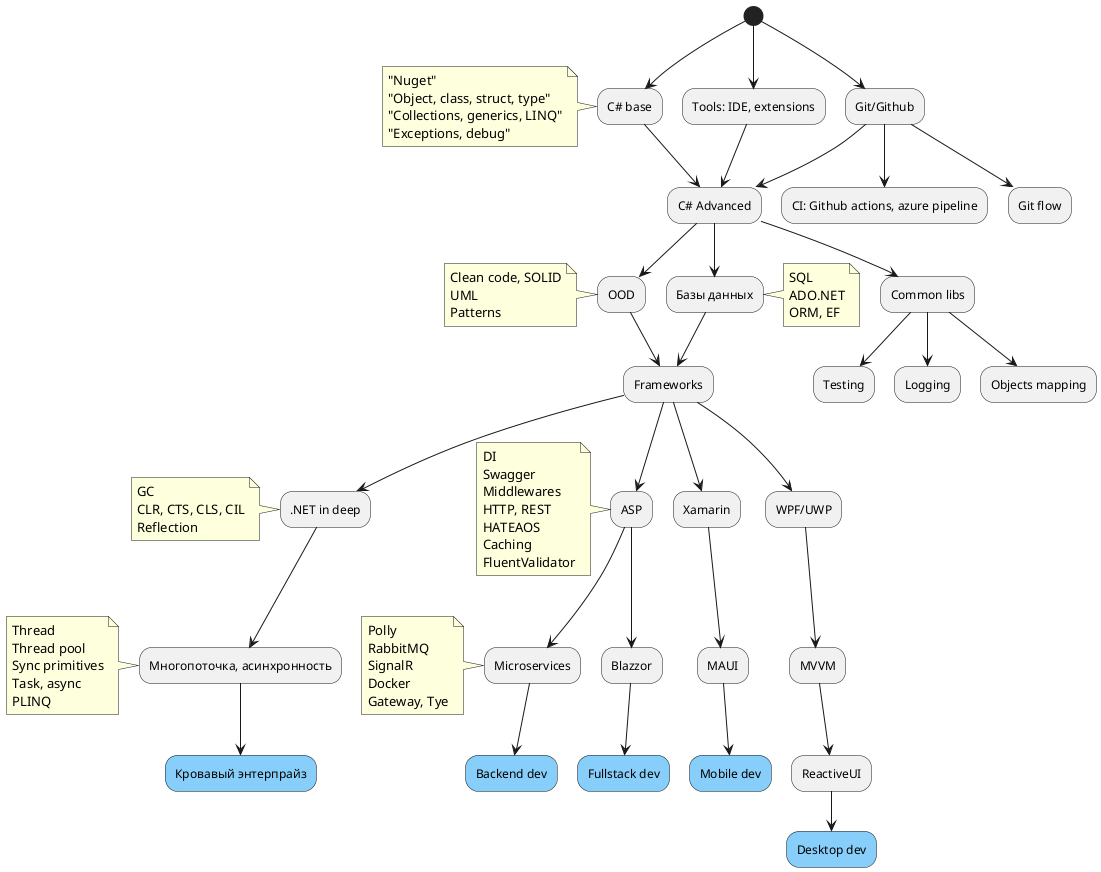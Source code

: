 @startuml
skinparam activity {
  BackgroundColor<< Dev >> LightSkyBlue
}

(*) --> "C# base"
note left
"Nuget"
"Object, class, struct, type"
"Collections, generics, LINQ"
"Exceptions, debug"
end note

"C# base" --> "C# Advanced"

(*) --> "Tools: IDE, extensions"
"Tools: IDE, extensions" --> "C# Advanced"

(*) --> "Git/Github"
"Git/Github" --> "C# Advanced"

"Git/Github" --> "CI: Github actions, azure pipeline"
"Git/Github" --> "Git flow"

"C# Advanced" --> "Common libs"
"Common libs" --> "Testing"
"Common libs" --> "Logging"
"Common libs" --> "Objects mapping"

"C# Advanced" --> "OOD"
note left
Clean code, SOLID
UML
Patterns
end note

"C# Advanced" --> "Базы данных"
note right
SQL
ADO.NET
ORM, EF
end note

"OOD" --> Frameworks
"Базы данных" --> Frameworks

Frameworks --> ".NET in deep"
note left
GC
CLR, CTS, CLS, CIL
Reflection
end note

--> "Многопоточка, асинхронность"
note left
Thread
Thread pool
Sync primitives
Task, async
PLINQ
end note
--> "Кровавый энтерпрайз" << Dev >>

Frameworks --> "Xamarin"
--> "MAUI"
--> "Mobile dev" << Dev >>

Frameworks --> "WPF/UWP"
--> "MVVM"
--> "ReactiveUI"
--> "Desktop dev" << Dev >>

Frameworks --> "ASP"
note left
DI
Swagger
Middlewares
HTTP, REST
HATEAOS
Caching
FluentValidator
end note

"ASP" --> "Blazzor"
"Blazzor" --> "Fullstack dev" << Dev >>

"ASP" --> "Microservices"
note left
Polly
RabbitMQ
SignalR
Docker
Gateway, Tye
end note
"Microservices" --> "Backend dev" << Dev >>

@enduml

' ```plantuml
' @startmindmap

' * C# base
' ** Тулинг: IDE, git, Github
' ***_ Issue, pull request, review
' ***_ Git flow
' ***_ Advanced git commands: merge, rebase
' ***_ CI: Github actions, azure pipeline

' **_ Nuget
' **_ Object, class, struct, type
' **_ Collections, generics, LINQ
' **_ Exceptions, debug

' ** C# advanced

' *** OOD
' ****_ Clean code, SOLID
' ****_ UML
' ****_ Patterns
' **** Базы данных
' *****_ SQL
' *****_ ADO.NET
' *****_ ORM: EntityFramework

' *** Common
' ****_ Testing
' ****_ Logging framework
' ****_ Objects mapping

' *** ASP.NET
' ****_ Controller/Service/Repository
' ****_ DI
' ****_ Swagger
' ****_ Middlewares
' ****_ HTTP, REST, HATEAOS
' ****_ Caching
' ****_ FluentValidator

' **** Microservices
' *****_ Polly
' *****_ RabbitMQ
' *****_ SignalR
' *****_ Docker
' *****_ Gateway, Tye
' *****[#lightgreen] Backend dev

' **** Blazor
' *****[#lightgreen] Fullstack dev

' *** WPF/UWP
' ****_ User control
' ****_ Resources
' ****_ MVVM
' ****_ ReactiveUI
' ****[#lightgreen] Desktop UI dev

' *** Xamarin
' **** MAUI
' *****[#lightgreen] Mobile dev


' *** C# in deep
' ****_ GC
' ****_ CLR, CTS, CLS, CIL
' ****_ Reflection
' **** Многопоточка, асинхронность
' *****_ Thread, Thread pool
' *****_ Monitor, lock, ResetEvent
' *****_ Task, async
' *****_ PLINQ
' *****[#lightgreen] "Кровавый энтерпрайз" dev

' @endmindmap
' ```